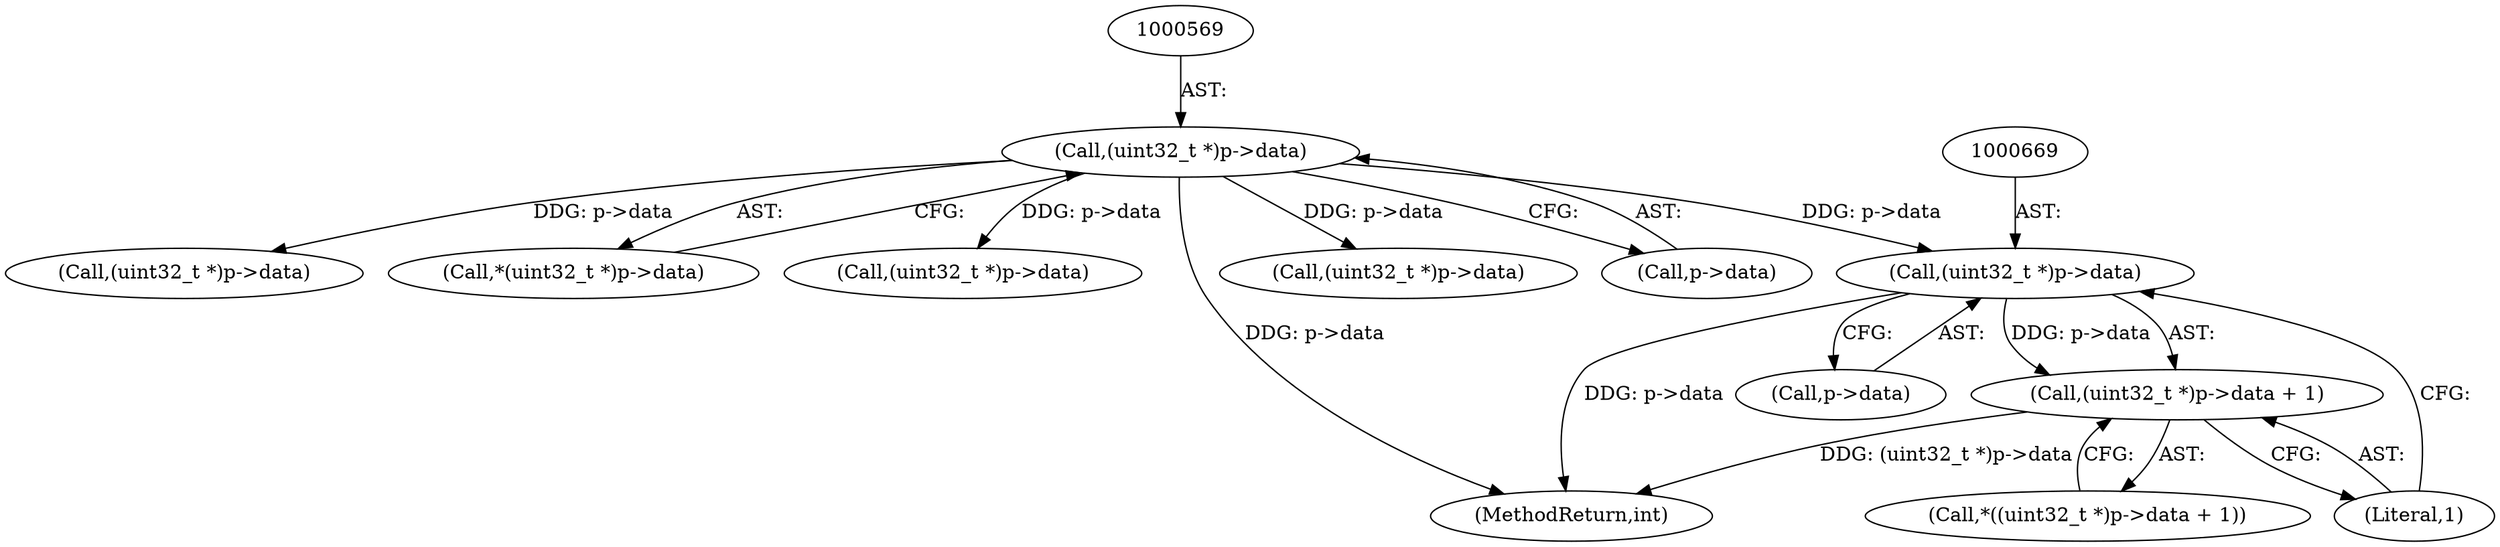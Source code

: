 digraph "0_Android_557bd7bfe6c4895faee09e46fc9b5304a956c8b7@pointer" {
"1000668" [label="(Call,(uint32_t *)p->data)"];
"1000568" [label="(Call,(uint32_t *)p->data)"];
"1000667" [label="(Call,(uint32_t *)p->data + 1)"];
"1000624" [label="(Call,(uint32_t *)p->data)"];
"1000567" [label="(Call,*(uint32_t *)p->data)"];
"1000581" [label="(Call,(uint32_t *)p->data)"];
"1000668" [label="(Call,(uint32_t *)p->data)"];
"1000568" [label="(Call,(uint32_t *)p->data)"];
"1000673" [label="(Literal,1)"];
"1001120" [label="(MethodReturn,int)"];
"1000638" [label="(Call,(uint32_t *)p->data)"];
"1000570" [label="(Call,p->data)"];
"1000666" [label="(Call,*((uint32_t *)p->data + 1))"];
"1000670" [label="(Call,p->data)"];
"1000667" [label="(Call,(uint32_t *)p->data + 1)"];
"1000668" -> "1000667"  [label="AST: "];
"1000668" -> "1000670"  [label="CFG: "];
"1000669" -> "1000668"  [label="AST: "];
"1000670" -> "1000668"  [label="AST: "];
"1000673" -> "1000668"  [label="CFG: "];
"1000668" -> "1001120"  [label="DDG: p->data"];
"1000668" -> "1000667"  [label="DDG: p->data"];
"1000568" -> "1000668"  [label="DDG: p->data"];
"1000568" -> "1000567"  [label="AST: "];
"1000568" -> "1000570"  [label="CFG: "];
"1000569" -> "1000568"  [label="AST: "];
"1000570" -> "1000568"  [label="AST: "];
"1000567" -> "1000568"  [label="CFG: "];
"1000568" -> "1001120"  [label="DDG: p->data"];
"1000568" -> "1000581"  [label="DDG: p->data"];
"1000568" -> "1000624"  [label="DDG: p->data"];
"1000568" -> "1000638"  [label="DDG: p->data"];
"1000667" -> "1000666"  [label="AST: "];
"1000667" -> "1000673"  [label="CFG: "];
"1000673" -> "1000667"  [label="AST: "];
"1000666" -> "1000667"  [label="CFG: "];
"1000667" -> "1001120"  [label="DDG: (uint32_t *)p->data"];
}
